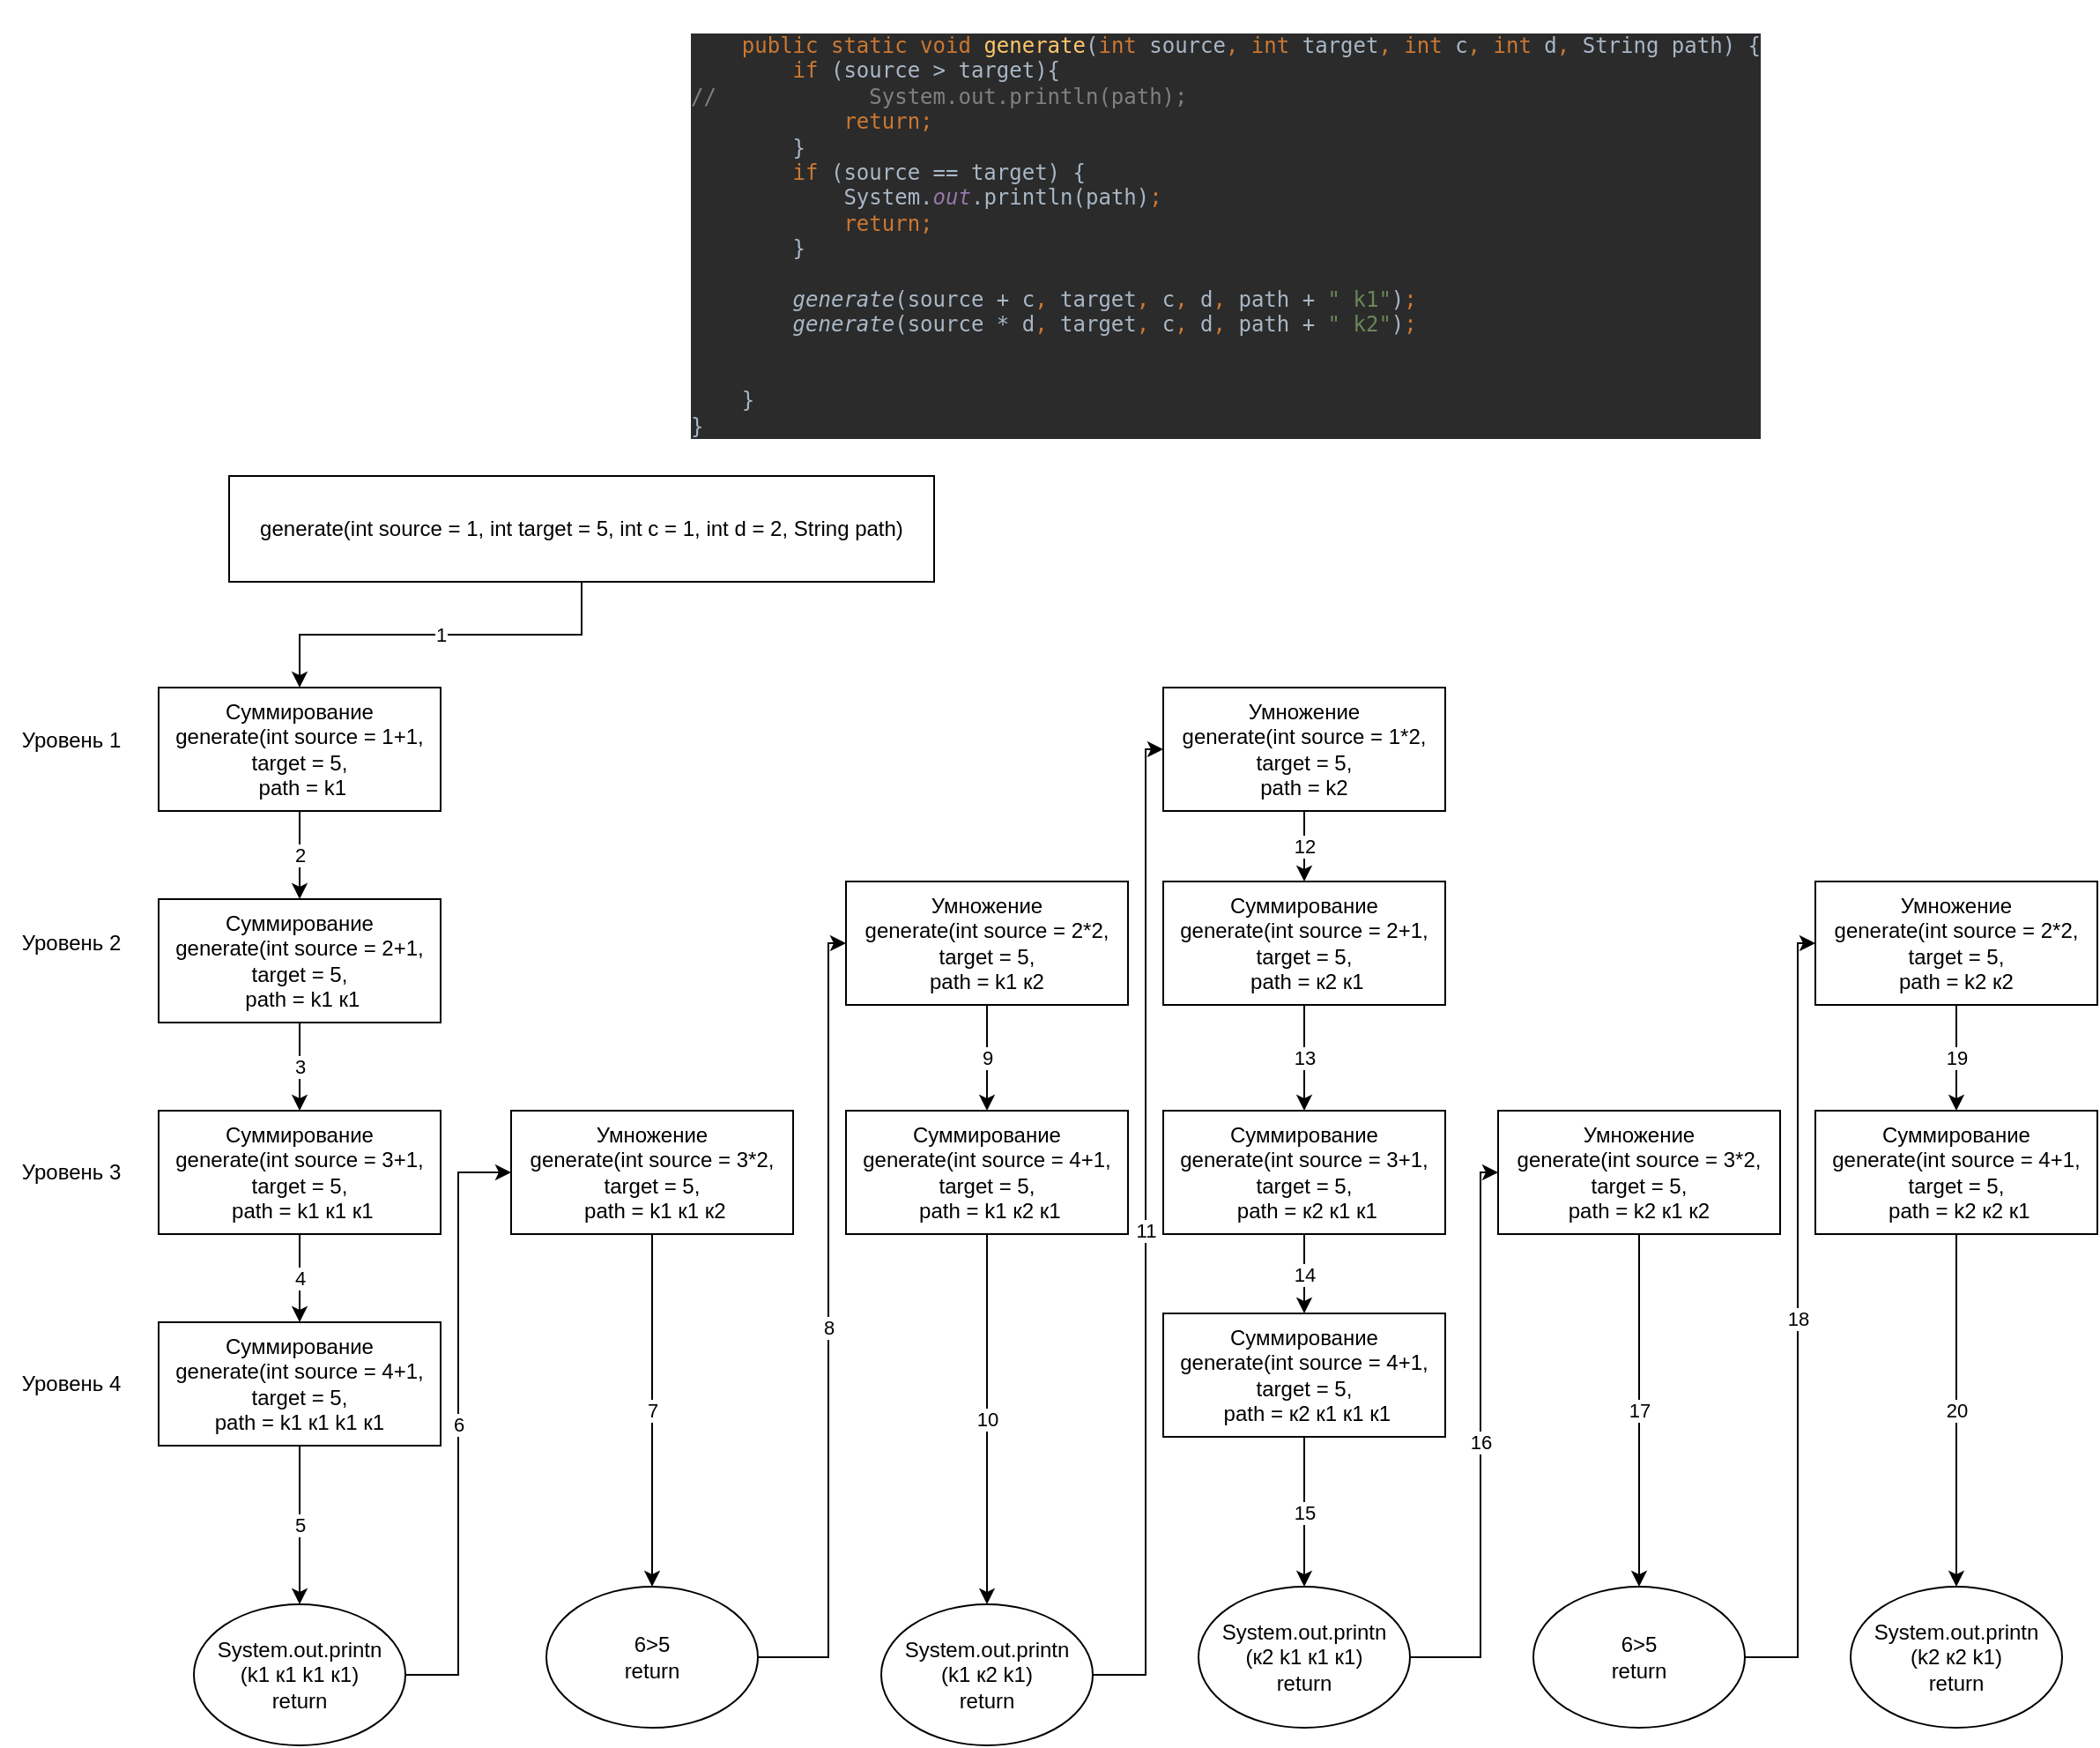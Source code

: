 <mxfile version="20.0.3" type="github">
  <diagram id="9NIZqFnd5kz3xPpbflcG" name="Page-1">
    <mxGraphModel dx="1384" dy="1915" grid="1" gridSize="10" guides="1" tooltips="1" connect="1" arrows="1" fold="1" page="1" pageScale="1" pageWidth="827" pageHeight="1169" math="0" shadow="0">
      <root>
        <mxCell id="0" />
        <mxCell id="1" parent="0" />
        <mxCell id="y1c-AxG3RpCOzJqKjuoB-4" value="1" style="edgeStyle=orthogonalEdgeStyle;rounded=0;orthogonalLoop=1;jettySize=auto;html=1;" edge="1" parent="1" source="y1c-AxG3RpCOzJqKjuoB-1" target="y1c-AxG3RpCOzJqKjuoB-3">
          <mxGeometry relative="1" as="geometry" />
        </mxCell>
        <mxCell id="y1c-AxG3RpCOzJqKjuoB-1" value="generate(int source = 1, int target = 5, int c = 1, int d = 2, String path)" style="rounded=0;whiteSpace=wrap;html=1;" vertex="1" parent="1">
          <mxGeometry x="160" y="40" width="400" height="60" as="geometry" />
        </mxCell>
        <mxCell id="y1c-AxG3RpCOzJqKjuoB-2" value="&lt;pre style=&quot;background-color:#2b2b2b;color:#a9b7c6;font-family:&#39;JetBrains Mono&#39;,monospace;font-size:9,8pt;&quot;&gt;    &lt;span style=&quot;color:#cc7832;&quot;&gt;public static void &lt;/span&gt;&lt;span style=&quot;color:#ffc66d;&quot;&gt;generate&lt;/span&gt;(&lt;span style=&quot;color:#cc7832;&quot;&gt;int &lt;/span&gt;source&lt;span style=&quot;color:#cc7832;&quot;&gt;, int &lt;/span&gt;target&lt;span style=&quot;color:#cc7832;&quot;&gt;, int &lt;/span&gt;c&lt;span style=&quot;color:#cc7832;&quot;&gt;, int &lt;/span&gt;d&lt;span style=&quot;color:#cc7832;&quot;&gt;, &lt;/span&gt;String path) {&lt;br&gt;        &lt;span style=&quot;color:#cc7832;&quot;&gt;if &lt;/span&gt;(source &amp;gt; target){&lt;br&gt;&lt;span style=&quot;color:#808080;&quot;&gt;//            System.out.println(path);&lt;br&gt;&lt;/span&gt;&lt;span style=&quot;color:#808080;&quot;&gt;            &lt;/span&gt;&lt;span style=&quot;color:#cc7832;&quot;&gt;return;&lt;br&gt;&lt;/span&gt;&lt;span style=&quot;color:#cc7832;&quot;&gt;        &lt;/span&gt;}&lt;br&gt;        &lt;span style=&quot;color:#cc7832;&quot;&gt;if &lt;/span&gt;(source == target) {&lt;br&gt;            System.&lt;span style=&quot;color:#9876aa;font-style:italic;&quot;&gt;out&lt;/span&gt;.println(path)&lt;span style=&quot;color:#cc7832;&quot;&gt;;&lt;br&gt;&lt;/span&gt;&lt;span style=&quot;color:#cc7832;&quot;&gt;            return;&lt;br&gt;&lt;/span&gt;&lt;span style=&quot;color:#cc7832;&quot;&gt;        &lt;/span&gt;}&lt;br&gt;&lt;br&gt;        &lt;span style=&quot;font-style:italic;&quot;&gt;generate&lt;/span&gt;(source + c&lt;span style=&quot;color:#cc7832;&quot;&gt;, &lt;/span&gt;target&lt;span style=&quot;color:#cc7832;&quot;&gt;, &lt;/span&gt;c&lt;span style=&quot;color:#cc7832;&quot;&gt;, &lt;/span&gt;d&lt;span style=&quot;color:#cc7832;&quot;&gt;, &lt;/span&gt;path + &lt;span style=&quot;color:#6a8759;&quot;&gt;&quot; k1&quot;&lt;/span&gt;)&lt;span style=&quot;color:#cc7832;&quot;&gt;;&lt;br&gt;&lt;/span&gt;&lt;span style=&quot;color:#cc7832;&quot;&gt;        &lt;/span&gt;&lt;span style=&quot;font-style:italic;&quot;&gt;generate&lt;/span&gt;(source * d&lt;span style=&quot;color:#cc7832;&quot;&gt;, &lt;/span&gt;target&lt;span style=&quot;color:#cc7832;&quot;&gt;, &lt;/span&gt;c&lt;span style=&quot;color:#cc7832;&quot;&gt;, &lt;/span&gt;d&lt;span style=&quot;color:#cc7832;&quot;&gt;, &lt;/span&gt;path + &lt;span style=&quot;color:#6a8759;&quot;&gt;&quot; k2&quot;&lt;/span&gt;)&lt;span style=&quot;color:#cc7832;&quot;&gt;;&lt;br&gt;&lt;/span&gt;&lt;span style=&quot;color:#cc7832;&quot;&gt;&lt;br&gt;&lt;/span&gt;&lt;span style=&quot;color:#cc7832;&quot;&gt;&lt;br&gt;&lt;/span&gt;&lt;span style=&quot;color:#cc7832;&quot;&gt;    &lt;/span&gt;}&lt;br&gt;}&lt;/pre&gt;" style="text;whiteSpace=wrap;html=1;" vertex="1" parent="1">
          <mxGeometry x="420" y="-230" width="560" height="280" as="geometry" />
        </mxCell>
        <mxCell id="y1c-AxG3RpCOzJqKjuoB-7" value="2" style="edgeStyle=orthogonalEdgeStyle;rounded=0;orthogonalLoop=1;jettySize=auto;html=1;" edge="1" parent="1" source="y1c-AxG3RpCOzJqKjuoB-3" target="y1c-AxG3RpCOzJqKjuoB-6">
          <mxGeometry relative="1" as="geometry" />
        </mxCell>
        <mxCell id="y1c-AxG3RpCOzJqKjuoB-3" value="Суммирование&lt;br&gt;generate(int source = 1+1, &lt;br&gt;target = 5, &lt;br&gt;&amp;nbsp;path = k1" style="rounded=0;whiteSpace=wrap;html=1;" vertex="1" parent="1">
          <mxGeometry x="120" y="160" width="160" height="70" as="geometry" />
        </mxCell>
        <mxCell id="y1c-AxG3RpCOzJqKjuoB-5" value="Уровень 1" style="text;html=1;align=center;verticalAlign=middle;resizable=0;points=[];autosize=1;strokeColor=none;fillColor=none;" vertex="1" parent="1">
          <mxGeometry x="30" y="175" width="80" height="30" as="geometry" />
        </mxCell>
        <mxCell id="y1c-AxG3RpCOzJqKjuoB-10" value="3" style="edgeStyle=orthogonalEdgeStyle;rounded=0;orthogonalLoop=1;jettySize=auto;html=1;" edge="1" parent="1" source="y1c-AxG3RpCOzJqKjuoB-6" target="y1c-AxG3RpCOzJqKjuoB-9">
          <mxGeometry relative="1" as="geometry" />
        </mxCell>
        <mxCell id="y1c-AxG3RpCOzJqKjuoB-6" value="Суммирование&lt;br&gt;generate(int source = 2+1, &lt;br&gt;target = 5, &lt;br&gt;&amp;nbsp;path = k1 к1" style="rounded=0;whiteSpace=wrap;html=1;" vertex="1" parent="1">
          <mxGeometry x="120" y="280" width="160" height="70" as="geometry" />
        </mxCell>
        <mxCell id="y1c-AxG3RpCOzJqKjuoB-8" value="Уровень 2" style="text;html=1;align=center;verticalAlign=middle;resizable=0;points=[];autosize=1;strokeColor=none;fillColor=none;" vertex="1" parent="1">
          <mxGeometry x="30" y="290" width="80" height="30" as="geometry" />
        </mxCell>
        <mxCell id="y1c-AxG3RpCOzJqKjuoB-13" value="4" style="edgeStyle=orthogonalEdgeStyle;rounded=0;orthogonalLoop=1;jettySize=auto;html=1;" edge="1" parent="1" source="y1c-AxG3RpCOzJqKjuoB-9" target="y1c-AxG3RpCOzJqKjuoB-12">
          <mxGeometry relative="1" as="geometry" />
        </mxCell>
        <mxCell id="y1c-AxG3RpCOzJqKjuoB-9" value="Суммирование&lt;br&gt;generate(int source = 3+1, &lt;br&gt;target = 5, &lt;br&gt;&amp;nbsp;path = k1 к1 к1" style="rounded=0;whiteSpace=wrap;html=1;" vertex="1" parent="1">
          <mxGeometry x="120" y="400" width="160" height="70" as="geometry" />
        </mxCell>
        <mxCell id="y1c-AxG3RpCOzJqKjuoB-11" value="Уровень 3" style="text;html=1;align=center;verticalAlign=middle;resizable=0;points=[];autosize=1;strokeColor=none;fillColor=none;" vertex="1" parent="1">
          <mxGeometry x="30" y="420" width="80" height="30" as="geometry" />
        </mxCell>
        <mxCell id="y1c-AxG3RpCOzJqKjuoB-16" value="5&lt;br&gt;" style="edgeStyle=orthogonalEdgeStyle;rounded=0;orthogonalLoop=1;jettySize=auto;html=1;entryX=0.5;entryY=0;entryDx=0;entryDy=0;" edge="1" parent="1" source="y1c-AxG3RpCOzJqKjuoB-12" target="y1c-AxG3RpCOzJqKjuoB-23">
          <mxGeometry relative="1" as="geometry">
            <mxPoint x="200" y="790" as="targetPoint" />
          </mxGeometry>
        </mxCell>
        <mxCell id="y1c-AxG3RpCOzJqKjuoB-12" value="Суммирование&lt;br&gt;generate(int source = 4+1, &lt;br&gt;target = 5, &lt;br&gt;&amp;nbsp;path = k1 к1 k1 к1&amp;nbsp;" style="rounded=0;whiteSpace=wrap;html=1;" vertex="1" parent="1">
          <mxGeometry x="120" y="520" width="160" height="70" as="geometry" />
        </mxCell>
        <mxCell id="y1c-AxG3RpCOzJqKjuoB-14" value="Уровень 4" style="text;html=1;align=center;verticalAlign=middle;resizable=0;points=[];autosize=1;strokeColor=none;fillColor=none;" vertex="1" parent="1">
          <mxGeometry x="30" y="540" width="80" height="30" as="geometry" />
        </mxCell>
        <mxCell id="y1c-AxG3RpCOzJqKjuoB-19" value="6" style="edgeStyle=orthogonalEdgeStyle;rounded=0;orthogonalLoop=1;jettySize=auto;html=1;entryX=0;entryY=0.5;entryDx=0;entryDy=0;exitX=1;exitY=0.5;exitDx=0;exitDy=0;" edge="1" parent="1" source="y1c-AxG3RpCOzJqKjuoB-23" target="y1c-AxG3RpCOzJqKjuoB-18">
          <mxGeometry relative="1" as="geometry">
            <mxPoint x="280" y="825" as="sourcePoint" />
          </mxGeometry>
        </mxCell>
        <mxCell id="y1c-AxG3RpCOzJqKjuoB-26" value="7" style="edgeStyle=orthogonalEdgeStyle;rounded=0;orthogonalLoop=1;jettySize=auto;html=1;entryX=0.5;entryY=0;entryDx=0;entryDy=0;" edge="1" parent="1" source="y1c-AxG3RpCOzJqKjuoB-18" target="y1c-AxG3RpCOzJqKjuoB-27">
          <mxGeometry relative="1" as="geometry">
            <mxPoint x="400" y="555" as="targetPoint" />
          </mxGeometry>
        </mxCell>
        <mxCell id="y1c-AxG3RpCOzJqKjuoB-18" value="Умножение&lt;br&gt;generate(int source = 3*2,&lt;br&gt;target = 5,&lt;br&gt;&amp;nbsp;path = k1 к1 к2" style="rounded=0;whiteSpace=wrap;html=1;" vertex="1" parent="1">
          <mxGeometry x="320" y="400" width="160" height="70" as="geometry" />
        </mxCell>
        <mxCell id="y1c-AxG3RpCOzJqKjuoB-23" value="System.out.printn&lt;br&gt;(k1 к1 k1 к1)&lt;br&gt;return" style="ellipse;whiteSpace=wrap;html=1;" vertex="1" parent="1">
          <mxGeometry x="140" y="680" width="120" height="80" as="geometry" />
        </mxCell>
        <mxCell id="y1c-AxG3RpCOzJqKjuoB-29" value="8" style="edgeStyle=orthogonalEdgeStyle;rounded=0;orthogonalLoop=1;jettySize=auto;html=1;entryX=0;entryY=0.5;entryDx=0;entryDy=0;" edge="1" parent="1" source="y1c-AxG3RpCOzJqKjuoB-27" target="y1c-AxG3RpCOzJqKjuoB-28">
          <mxGeometry relative="1" as="geometry">
            <Array as="points">
              <mxPoint x="500" y="710" />
              <mxPoint x="500" y="305" />
            </Array>
          </mxGeometry>
        </mxCell>
        <mxCell id="y1c-AxG3RpCOzJqKjuoB-27" value="6&amp;gt;5&lt;br&gt;return" style="ellipse;whiteSpace=wrap;html=1;" vertex="1" parent="1">
          <mxGeometry x="340" y="670" width="120" height="80" as="geometry" />
        </mxCell>
        <mxCell id="y1c-AxG3RpCOzJqKjuoB-31" value="9" style="edgeStyle=orthogonalEdgeStyle;rounded=0;orthogonalLoop=1;jettySize=auto;html=1;" edge="1" parent="1" source="y1c-AxG3RpCOzJqKjuoB-28" target="y1c-AxG3RpCOzJqKjuoB-30">
          <mxGeometry relative="1" as="geometry" />
        </mxCell>
        <mxCell id="y1c-AxG3RpCOzJqKjuoB-28" value="Умножение&lt;br&gt;generate(int source = 2*2,&lt;br&gt;target = 5,&lt;br&gt;&amp;nbsp;path = k1 к2&amp;nbsp;" style="rounded=0;whiteSpace=wrap;html=1;" vertex="1" parent="1">
          <mxGeometry x="510" y="270" width="160" height="70" as="geometry" />
        </mxCell>
        <mxCell id="y1c-AxG3RpCOzJqKjuoB-33" value="10" style="edgeStyle=orthogonalEdgeStyle;rounded=0;orthogonalLoop=1;jettySize=auto;html=1;" edge="1" parent="1" source="y1c-AxG3RpCOzJqKjuoB-30" target="y1c-AxG3RpCOzJqKjuoB-32">
          <mxGeometry relative="1" as="geometry" />
        </mxCell>
        <mxCell id="y1c-AxG3RpCOzJqKjuoB-30" value="Суммирование&lt;br&gt;generate(int source = 4+1,&lt;br&gt;target = 5,&lt;br&gt;&amp;nbsp;path = k1 к2 к1" style="rounded=0;whiteSpace=wrap;html=1;" vertex="1" parent="1">
          <mxGeometry x="510" y="400" width="160" height="70" as="geometry" />
        </mxCell>
        <mxCell id="y1c-AxG3RpCOzJqKjuoB-35" value="11" style="edgeStyle=orthogonalEdgeStyle;rounded=0;orthogonalLoop=1;jettySize=auto;html=1;entryX=0;entryY=0.5;entryDx=0;entryDy=0;" edge="1" parent="1" source="y1c-AxG3RpCOzJqKjuoB-32" target="y1c-AxG3RpCOzJqKjuoB-34">
          <mxGeometry relative="1" as="geometry">
            <Array as="points">
              <mxPoint x="680" y="720" />
              <mxPoint x="680" y="195" />
            </Array>
          </mxGeometry>
        </mxCell>
        <mxCell id="y1c-AxG3RpCOzJqKjuoB-32" value="System.out.printn&lt;br&gt;(k1 к2 k1)&lt;br&gt;return" style="ellipse;whiteSpace=wrap;html=1;" vertex="1" parent="1">
          <mxGeometry x="530" y="680" width="120" height="80" as="geometry" />
        </mxCell>
        <mxCell id="y1c-AxG3RpCOzJqKjuoB-37" value="12" style="edgeStyle=orthogonalEdgeStyle;rounded=0;orthogonalLoop=1;jettySize=auto;html=1;entryX=0.5;entryY=0;entryDx=0;entryDy=0;" edge="1" parent="1" source="y1c-AxG3RpCOzJqKjuoB-34" target="y1c-AxG3RpCOzJqKjuoB-36">
          <mxGeometry relative="1" as="geometry" />
        </mxCell>
        <mxCell id="y1c-AxG3RpCOzJqKjuoB-34" value="Умножение&lt;br&gt;generate(int source = 1*2,&lt;br&gt;target = 5,&lt;br&gt;&amp;nbsp;path = k2&amp;nbsp;" style="rounded=0;whiteSpace=wrap;html=1;" vertex="1" parent="1">
          <mxGeometry x="690" y="160" width="160" height="70" as="geometry" />
        </mxCell>
        <mxCell id="y1c-AxG3RpCOzJqKjuoB-39" value="13" style="edgeStyle=orthogonalEdgeStyle;rounded=0;orthogonalLoop=1;jettySize=auto;html=1;" edge="1" parent="1" source="y1c-AxG3RpCOzJqKjuoB-36" target="y1c-AxG3RpCOzJqKjuoB-38">
          <mxGeometry relative="1" as="geometry" />
        </mxCell>
        <mxCell id="y1c-AxG3RpCOzJqKjuoB-36" value="Суммирование&lt;br&gt;generate(int source = 2+1,&lt;br&gt;target = 5,&lt;br&gt;&amp;nbsp;path = к2 к1" style="rounded=0;whiteSpace=wrap;html=1;" vertex="1" parent="1">
          <mxGeometry x="690" y="270" width="160" height="70" as="geometry" />
        </mxCell>
        <mxCell id="y1c-AxG3RpCOzJqKjuoB-43" value="14" style="edgeStyle=orthogonalEdgeStyle;rounded=0;orthogonalLoop=1;jettySize=auto;html=1;" edge="1" parent="1" source="y1c-AxG3RpCOzJqKjuoB-38" target="y1c-AxG3RpCOzJqKjuoB-42">
          <mxGeometry relative="1" as="geometry" />
        </mxCell>
        <mxCell id="y1c-AxG3RpCOzJqKjuoB-38" value="Суммирование&lt;br&gt;generate(int source = 3+1,&lt;br&gt;target = 5,&lt;br&gt;&amp;nbsp;path = к2 к1 к1" style="rounded=0;whiteSpace=wrap;html=1;" vertex="1" parent="1">
          <mxGeometry x="690" y="400" width="160" height="70" as="geometry" />
        </mxCell>
        <mxCell id="y1c-AxG3RpCOzJqKjuoB-48" value="16" style="edgeStyle=orthogonalEdgeStyle;rounded=0;orthogonalLoop=1;jettySize=auto;html=1;entryX=0;entryY=0.5;entryDx=0;entryDy=0;" edge="1" parent="1" source="y1c-AxG3RpCOzJqKjuoB-40" target="y1c-AxG3RpCOzJqKjuoB-45">
          <mxGeometry relative="1" as="geometry">
            <Array as="points">
              <mxPoint x="870" y="710" />
              <mxPoint x="870" y="435" />
            </Array>
          </mxGeometry>
        </mxCell>
        <mxCell id="y1c-AxG3RpCOzJqKjuoB-40" value="System.out.printn&lt;br&gt;(к2 k1 к1 к1)&lt;br&gt;return" style="ellipse;whiteSpace=wrap;html=1;" vertex="1" parent="1">
          <mxGeometry x="710" y="670" width="120" height="80" as="geometry" />
        </mxCell>
        <mxCell id="y1c-AxG3RpCOzJqKjuoB-44" value="15" style="edgeStyle=orthogonalEdgeStyle;rounded=0;orthogonalLoop=1;jettySize=auto;html=1;" edge="1" parent="1" source="y1c-AxG3RpCOzJqKjuoB-42" target="y1c-AxG3RpCOzJqKjuoB-40">
          <mxGeometry relative="1" as="geometry" />
        </mxCell>
        <mxCell id="y1c-AxG3RpCOzJqKjuoB-42" value="Суммирование&lt;br&gt;generate(int source = 4+1,&lt;br&gt;target = 5,&lt;br&gt;&amp;nbsp;path = к2 к1 к1 к1" style="rounded=0;whiteSpace=wrap;html=1;" vertex="1" parent="1">
          <mxGeometry x="690" y="515" width="160" height="70" as="geometry" />
        </mxCell>
        <mxCell id="y1c-AxG3RpCOzJqKjuoB-47" value="17" style="edgeStyle=orthogonalEdgeStyle;rounded=0;orthogonalLoop=1;jettySize=auto;html=1;entryX=0.5;entryY=0;entryDx=0;entryDy=0;" edge="1" parent="1" source="y1c-AxG3RpCOzJqKjuoB-45" target="y1c-AxG3RpCOzJqKjuoB-46">
          <mxGeometry relative="1" as="geometry" />
        </mxCell>
        <mxCell id="y1c-AxG3RpCOzJqKjuoB-45" value="Умножение&lt;br&gt;generate(int source = 3*2,&lt;br&gt;target = 5,&lt;br&gt;&amp;nbsp;path = k2 к1 к2&amp;nbsp;" style="rounded=0;whiteSpace=wrap;html=1;" vertex="1" parent="1">
          <mxGeometry x="880" y="400" width="160" height="70" as="geometry" />
        </mxCell>
        <mxCell id="y1c-AxG3RpCOzJqKjuoB-54" value="18" style="edgeStyle=orthogonalEdgeStyle;rounded=0;orthogonalLoop=1;jettySize=auto;html=1;entryX=0;entryY=0.5;entryDx=0;entryDy=0;" edge="1" parent="1" source="y1c-AxG3RpCOzJqKjuoB-46" target="y1c-AxG3RpCOzJqKjuoB-50">
          <mxGeometry relative="1" as="geometry">
            <Array as="points">
              <mxPoint x="1050" y="710" />
              <mxPoint x="1050" y="305" />
            </Array>
          </mxGeometry>
        </mxCell>
        <mxCell id="y1c-AxG3RpCOzJqKjuoB-46" value="6&amp;gt;5&lt;br&gt;return" style="ellipse;whiteSpace=wrap;html=1;" vertex="1" parent="1">
          <mxGeometry x="900" y="670" width="120" height="80" as="geometry" />
        </mxCell>
        <mxCell id="y1c-AxG3RpCOzJqKjuoB-49" value="19" style="edgeStyle=orthogonalEdgeStyle;rounded=0;orthogonalLoop=1;jettySize=auto;html=1;" edge="1" parent="1" source="y1c-AxG3RpCOzJqKjuoB-50" target="y1c-AxG3RpCOzJqKjuoB-52">
          <mxGeometry relative="1" as="geometry" />
        </mxCell>
        <mxCell id="y1c-AxG3RpCOzJqKjuoB-50" value="Умножение&lt;br&gt;generate(int source = 2*2,&lt;br&gt;target = 5,&lt;br&gt;&amp;nbsp;path = k2 к2&amp;nbsp;" style="rounded=0;whiteSpace=wrap;html=1;" vertex="1" parent="1">
          <mxGeometry x="1060" y="270" width="160" height="70" as="geometry" />
        </mxCell>
        <mxCell id="y1c-AxG3RpCOzJqKjuoB-51" value="20" style="edgeStyle=orthogonalEdgeStyle;rounded=0;orthogonalLoop=1;jettySize=auto;html=1;" edge="1" parent="1" source="y1c-AxG3RpCOzJqKjuoB-52" target="y1c-AxG3RpCOzJqKjuoB-53">
          <mxGeometry relative="1" as="geometry" />
        </mxCell>
        <mxCell id="y1c-AxG3RpCOzJqKjuoB-52" value="Суммирование&lt;br&gt;generate(int source = 4+1,&lt;br&gt;target = 5,&lt;br&gt;&amp;nbsp;path = k2 к2 к1" style="rounded=0;whiteSpace=wrap;html=1;" vertex="1" parent="1">
          <mxGeometry x="1060" y="400" width="160" height="70" as="geometry" />
        </mxCell>
        <mxCell id="y1c-AxG3RpCOzJqKjuoB-53" value="System.out.printn&lt;br&gt;(k2 к2 k1)&lt;br&gt;return" style="ellipse;whiteSpace=wrap;html=1;" vertex="1" parent="1">
          <mxGeometry x="1080" y="670" width="120" height="80" as="geometry" />
        </mxCell>
      </root>
    </mxGraphModel>
  </diagram>
</mxfile>
